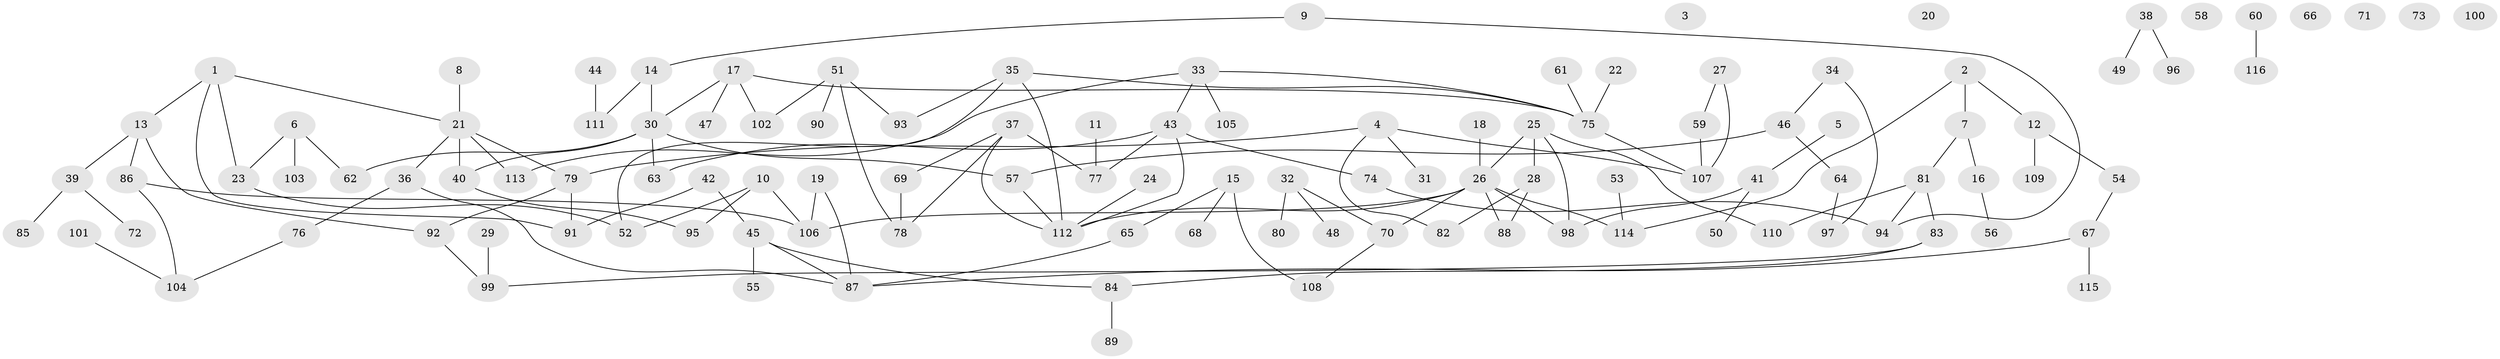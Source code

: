 // Generated by graph-tools (version 1.1) at 2025/25/03/09/25 03:25:20]
// undirected, 116 vertices, 137 edges
graph export_dot {
graph [start="1"]
  node [color=gray90,style=filled];
  1;
  2;
  3;
  4;
  5;
  6;
  7;
  8;
  9;
  10;
  11;
  12;
  13;
  14;
  15;
  16;
  17;
  18;
  19;
  20;
  21;
  22;
  23;
  24;
  25;
  26;
  27;
  28;
  29;
  30;
  31;
  32;
  33;
  34;
  35;
  36;
  37;
  38;
  39;
  40;
  41;
  42;
  43;
  44;
  45;
  46;
  47;
  48;
  49;
  50;
  51;
  52;
  53;
  54;
  55;
  56;
  57;
  58;
  59;
  60;
  61;
  62;
  63;
  64;
  65;
  66;
  67;
  68;
  69;
  70;
  71;
  72;
  73;
  74;
  75;
  76;
  77;
  78;
  79;
  80;
  81;
  82;
  83;
  84;
  85;
  86;
  87;
  88;
  89;
  90;
  91;
  92;
  93;
  94;
  95;
  96;
  97;
  98;
  99;
  100;
  101;
  102;
  103;
  104;
  105;
  106;
  107;
  108;
  109;
  110;
  111;
  112;
  113;
  114;
  115;
  116;
  1 -- 13;
  1 -- 21;
  1 -- 23;
  1 -- 91;
  2 -- 7;
  2 -- 12;
  2 -- 114;
  4 -- 31;
  4 -- 79;
  4 -- 82;
  4 -- 107;
  5 -- 41;
  6 -- 23;
  6 -- 62;
  6 -- 103;
  7 -- 16;
  7 -- 81;
  8 -- 21;
  9 -- 14;
  9 -- 94;
  10 -- 52;
  10 -- 95;
  10 -- 106;
  11 -- 77;
  12 -- 54;
  12 -- 109;
  13 -- 39;
  13 -- 86;
  13 -- 92;
  14 -- 30;
  14 -- 111;
  15 -- 65;
  15 -- 68;
  15 -- 108;
  16 -- 56;
  17 -- 30;
  17 -- 47;
  17 -- 75;
  17 -- 102;
  18 -- 26;
  19 -- 87;
  19 -- 106;
  21 -- 36;
  21 -- 40;
  21 -- 79;
  21 -- 113;
  22 -- 75;
  23 -- 52;
  24 -- 112;
  25 -- 26;
  25 -- 28;
  25 -- 98;
  25 -- 110;
  26 -- 70;
  26 -- 88;
  26 -- 98;
  26 -- 106;
  26 -- 112;
  26 -- 114;
  27 -- 59;
  27 -- 107;
  28 -- 82;
  28 -- 88;
  29 -- 99;
  30 -- 40;
  30 -- 57;
  30 -- 62;
  30 -- 63;
  32 -- 48;
  32 -- 70;
  32 -- 80;
  33 -- 43;
  33 -- 75;
  33 -- 105;
  33 -- 113;
  34 -- 46;
  34 -- 97;
  35 -- 52;
  35 -- 75;
  35 -- 93;
  35 -- 112;
  36 -- 76;
  36 -- 87;
  37 -- 69;
  37 -- 77;
  37 -- 78;
  37 -- 112;
  38 -- 49;
  38 -- 96;
  39 -- 72;
  39 -- 85;
  40 -- 95;
  41 -- 50;
  41 -- 98;
  42 -- 45;
  42 -- 91;
  43 -- 63;
  43 -- 74;
  43 -- 77;
  43 -- 112;
  44 -- 111;
  45 -- 55;
  45 -- 84;
  45 -- 87;
  46 -- 57;
  46 -- 64;
  51 -- 78;
  51 -- 90;
  51 -- 93;
  51 -- 102;
  53 -- 114;
  54 -- 67;
  57 -- 112;
  59 -- 107;
  60 -- 116;
  61 -- 75;
  64 -- 97;
  65 -- 87;
  67 -- 87;
  67 -- 115;
  69 -- 78;
  70 -- 108;
  74 -- 94;
  75 -- 107;
  76 -- 104;
  79 -- 91;
  79 -- 92;
  81 -- 83;
  81 -- 94;
  81 -- 110;
  83 -- 84;
  83 -- 99;
  84 -- 89;
  86 -- 104;
  86 -- 106;
  92 -- 99;
  101 -- 104;
}
